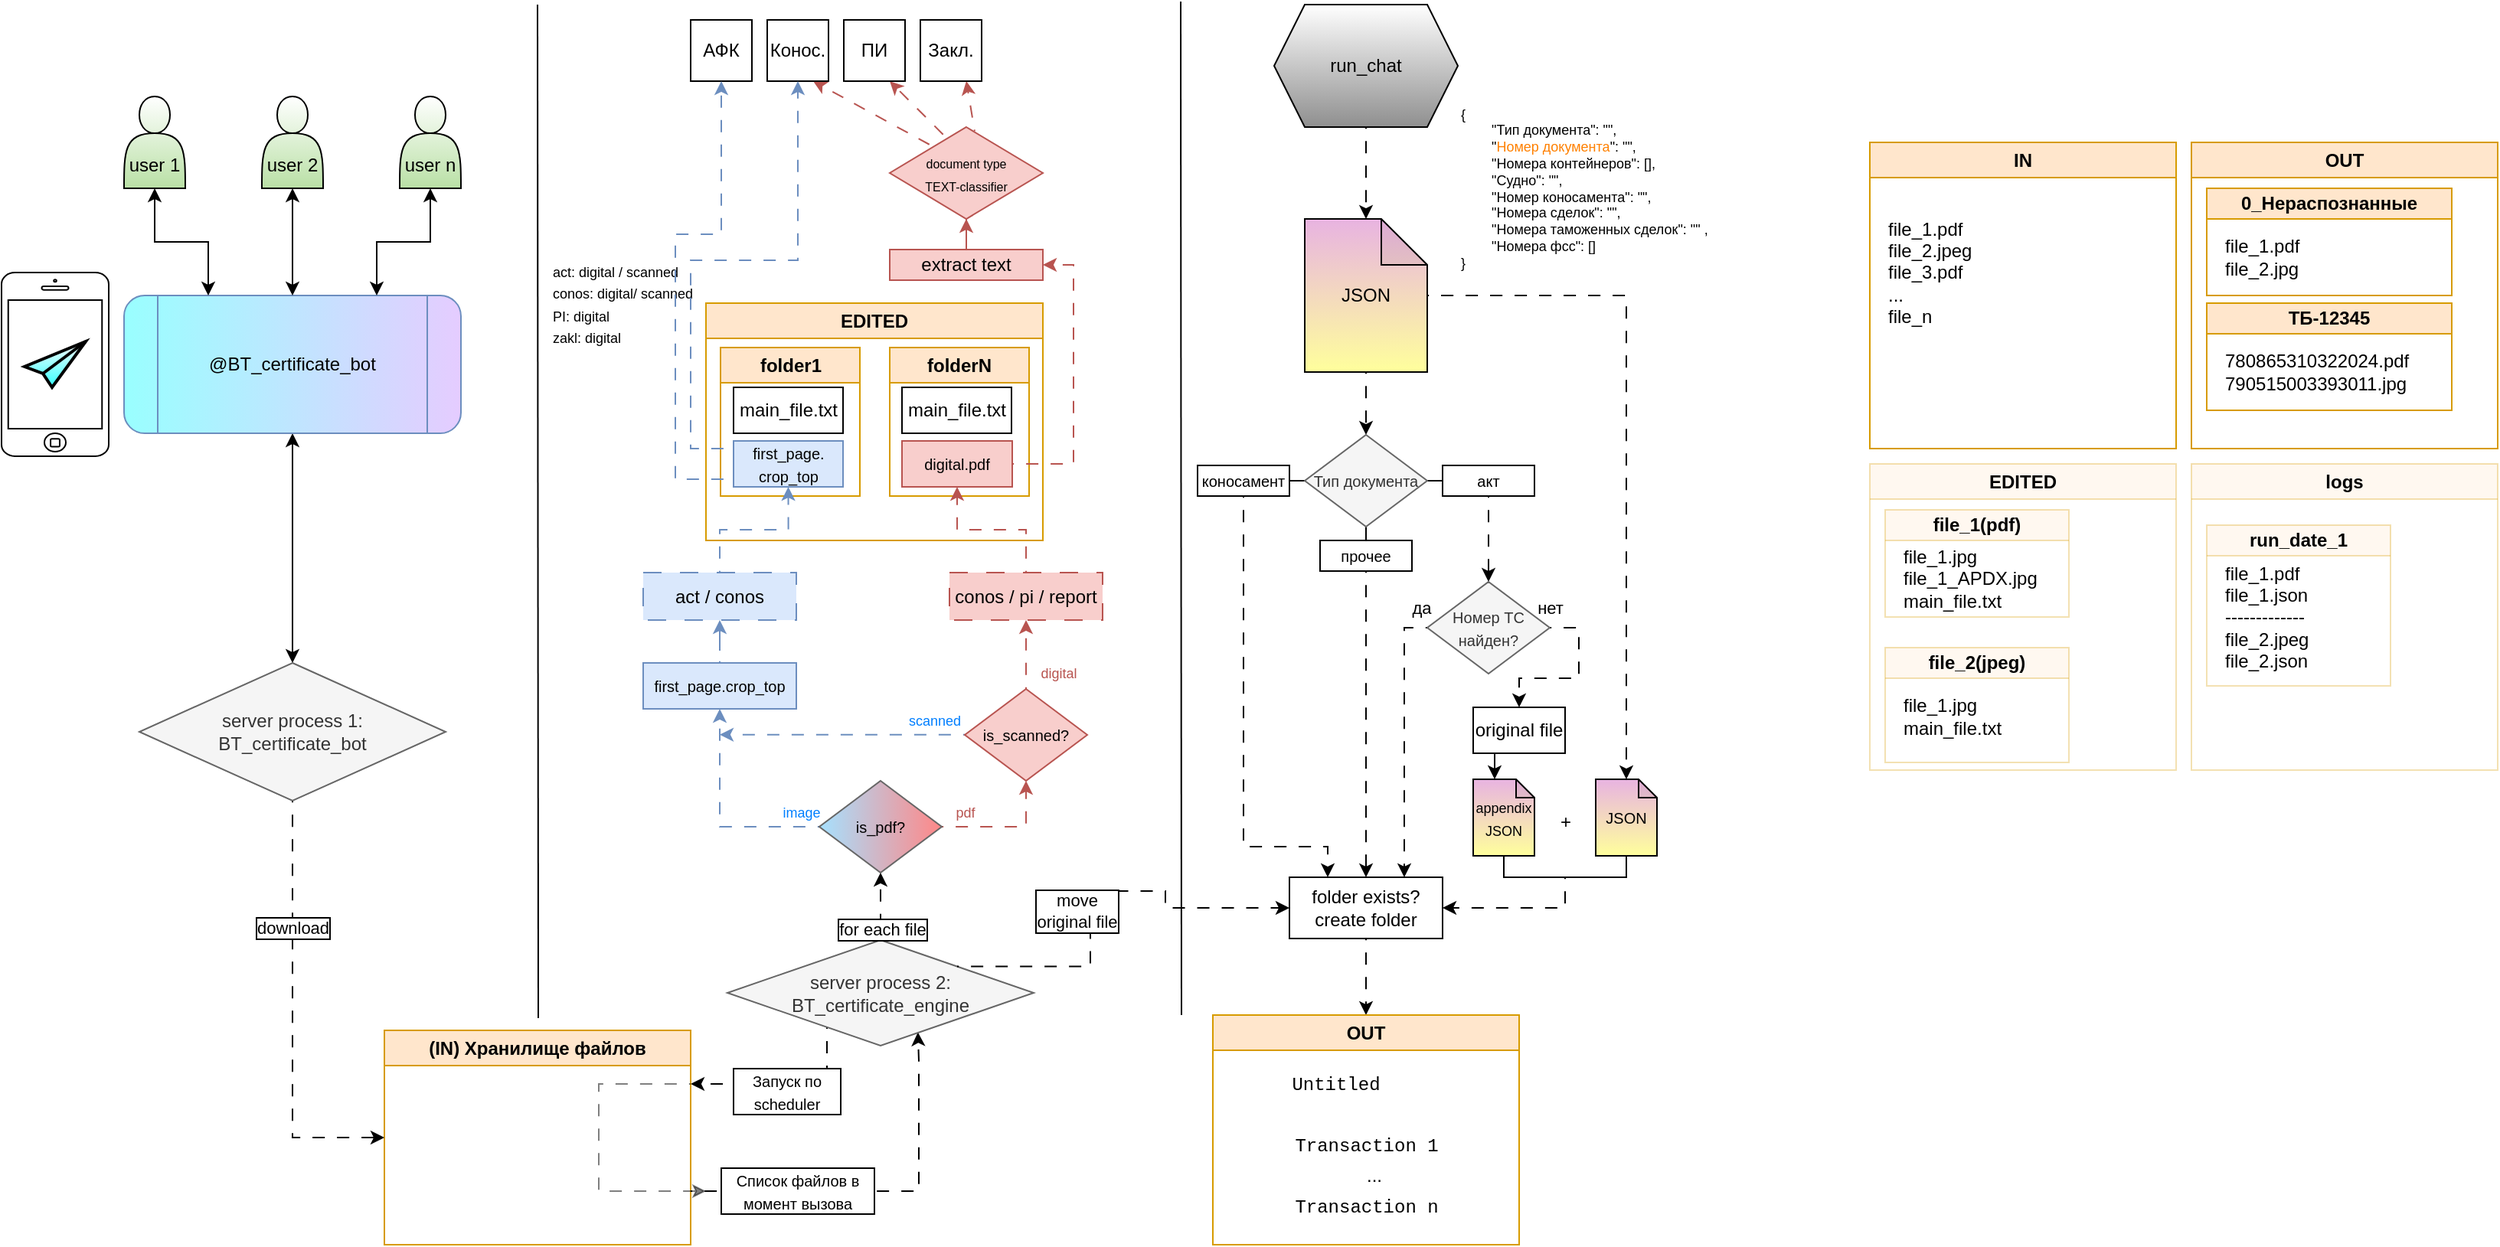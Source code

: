 <mxfile version="24.7.12">
  <diagram name="Страница — 1" id="nFlIvW7RXUWw04aqbfRn">
    <mxGraphModel dx="592" dy="327" grid="1" gridSize="10" guides="1" tooltips="1" connect="1" arrows="1" fold="1" page="1" pageScale="1" pageWidth="1169" pageHeight="827" math="0" shadow="0">
      <root>
        <mxCell id="0" />
        <mxCell id="1" parent="0" />
        <mxCell id="kq3kGYvFlhLmw1rVurGL-20" style="edgeStyle=orthogonalEdgeStyle;rounded=0;orthogonalLoop=1;jettySize=auto;html=1;flowAnimation=1;exitX=1;exitY=0.75;exitDx=0;exitDy=0;entryX=0.622;entryY=0.873;entryDx=0;entryDy=0;entryPerimeter=0;" parent="1" target="kq3kGYvFlhLmw1rVurGL-16" edge="1" source="-EUlAl6XK9tL0lI9C6Mr-7">
          <mxGeometry relative="1" as="geometry">
            <mxPoint x="480" y="790" as="sourcePoint" />
            <mxPoint x="609" y="730" as="targetPoint" />
            <Array as="points">
              <mxPoint x="580" y="785" />
              <mxPoint x="609" y="785" />
              <mxPoint x="609" y="700" />
            </Array>
          </mxGeometry>
        </mxCell>
        <mxCell id="kq3kGYvFlhLmw1rVurGL-22" style="edgeStyle=orthogonalEdgeStyle;rounded=0;orthogonalLoop=1;jettySize=auto;html=1;flowAnimation=1;entryX=1;entryY=0.25;entryDx=0;entryDy=0;" parent="1" source="kq3kGYvFlhLmw1rVurGL-16" edge="1" target="kq3kGYvFlhLmw1rVurGL-2">
          <mxGeometry relative="1" as="geometry">
            <mxPoint x="559" y="536" as="sourcePoint" />
            <mxPoint x="418" y="715" as="targetPoint" />
            <Array as="points">
              <mxPoint x="549" y="715" />
            </Array>
          </mxGeometry>
        </mxCell>
        <mxCell id="kq3kGYvFlhLmw1rVurGL-16" value="&lt;div&gt;server process 2:&lt;/div&gt;BT_certificate_engine" style="rhombus;whiteSpace=wrap;html=1;fillColor=#f5f5f5;fontColor=#333333;strokeColor=#666666;" parent="1" vertex="1">
          <mxGeometry x="484" y="621" width="200" height="69" as="geometry" />
        </mxCell>
        <mxCell id="kq3kGYvFlhLmw1rVurGL-52" value="" style="html=1;verticalLabelPosition=bottom;labelBackgroundColor=#ffffff;verticalAlign=top;shadow=0;dashed=0;strokeWidth=1;shape=mxgraph.ios7.misc.iphone;strokeColor=#000000;" parent="1" vertex="1">
          <mxGeometry x="10" y="185" width="70" height="120" as="geometry" />
        </mxCell>
        <mxCell id="kq3kGYvFlhLmw1rVurGL-1" value="" style="endArrow=none;html=1;rounded=0;" parent="1" edge="1">
          <mxGeometry width="50" height="50" relative="1" as="geometry">
            <mxPoint x="360.5" y="672" as="sourcePoint" />
            <mxPoint x="360" y="10" as="targetPoint" />
          </mxGeometry>
        </mxCell>
        <mxCell id="kq3kGYvFlhLmw1rVurGL-2" value="(IN) Хранилище файлов" style="swimlane;whiteSpace=wrap;html=1;fillColor=#ffe6cc;strokeColor=#d79b00;" parent="1" vertex="1">
          <mxGeometry x="260" y="680" width="200" height="140" as="geometry" />
        </mxCell>
        <mxCell id="kq3kGYvFlhLmw1rVurGL-6" style="edgeStyle=orthogonalEdgeStyle;rounded=0;orthogonalLoop=1;jettySize=auto;html=1;entryX=0.5;entryY=0;entryDx=0;entryDy=0;startArrow=classic;startFill=1;" parent="1" source="kq3kGYvFlhLmw1rVurGL-3" target="kq3kGYvFlhLmw1rVurGL-4" edge="1">
          <mxGeometry relative="1" as="geometry" />
        </mxCell>
        <mxCell id="kq3kGYvFlhLmw1rVurGL-3" value="&lt;div&gt;&lt;span style=&quot;background-color: initial;&quot;&gt;@BT_certificate_bot&lt;/span&gt;&lt;br&gt;&lt;/div&gt;" style="shape=process;whiteSpace=wrap;html=1;backgroundOutline=1;fillColor=#E5CCFF;strokeColor=#6c8ebf;gradientColor=#99FFFF;gradientDirection=west;rounded=1;" parent="1" vertex="1">
          <mxGeometry x="90" y="200" width="220" height="90" as="geometry" />
        </mxCell>
        <mxCell id="kq3kGYvFlhLmw1rVurGL-14" style="edgeStyle=orthogonalEdgeStyle;rounded=0;orthogonalLoop=1;jettySize=auto;html=1;entryX=0;entryY=0.5;entryDx=0;entryDy=0;flowAnimation=1;" parent="1" source="kq3kGYvFlhLmw1rVurGL-4" target="kq3kGYvFlhLmw1rVurGL-2" edge="1">
          <mxGeometry relative="1" as="geometry" />
        </mxCell>
        <mxCell id="kq3kGYvFlhLmw1rVurGL-18" value="download" style="edgeLabel;html=1;align=center;verticalAlign=middle;resizable=0;points=[];labelBorderColor=default;" parent="kq3kGYvFlhLmw1rVurGL-14" vertex="1" connectable="0">
          <mxGeometry x="-0.406" relative="1" as="geometry">
            <mxPoint as="offset" />
          </mxGeometry>
        </mxCell>
        <mxCell id="kq3kGYvFlhLmw1rVurGL-4" value="&lt;div&gt;server process 1:&lt;/div&gt;BT_certificate_bot" style="rhombus;whiteSpace=wrap;html=1;fillColor=#f5f5f5;fontColor=#333333;strokeColor=#666666;" parent="1" vertex="1">
          <mxGeometry x="100" y="440" width="200" height="90" as="geometry" />
        </mxCell>
        <mxCell id="kq3kGYvFlhLmw1rVurGL-11" style="edgeStyle=orthogonalEdgeStyle;rounded=0;orthogonalLoop=1;jettySize=auto;html=1;entryX=0.5;entryY=0;entryDx=0;entryDy=0;startArrow=classic;startFill=1;flowAnimation=0;" parent="1" source="kq3kGYvFlhLmw1rVurGL-7" target="kq3kGYvFlhLmw1rVurGL-3" edge="1">
          <mxGeometry relative="1" as="geometry" />
        </mxCell>
        <mxCell id="kq3kGYvFlhLmw1rVurGL-7" value="&lt;div&gt;&lt;br&gt;&lt;/div&gt;&lt;div&gt;&lt;br&gt;&lt;/div&gt;&lt;div&gt;user 2&lt;/div&gt;" style="shape=actor;whiteSpace=wrap;html=1;gradientColor=#B9E0A5;" parent="1" vertex="1">
          <mxGeometry x="180" y="70" width="40" height="60" as="geometry" />
        </mxCell>
        <mxCell id="kq3kGYvFlhLmw1rVurGL-12" style="edgeStyle=orthogonalEdgeStyle;rounded=0;orthogonalLoop=1;jettySize=auto;html=1;entryX=0.75;entryY=0;entryDx=0;entryDy=0;startArrow=classic;startFill=1;flowAnimation=0;" parent="1" source="kq3kGYvFlhLmw1rVurGL-8" target="kq3kGYvFlhLmw1rVurGL-3" edge="1">
          <mxGeometry relative="1" as="geometry" />
        </mxCell>
        <mxCell id="kq3kGYvFlhLmw1rVurGL-8" value="&lt;div&gt;&lt;br&gt;&lt;/div&gt;&lt;div&gt;&lt;br&gt;&lt;/div&gt;&lt;div&gt;user n&lt;/div&gt;" style="shape=actor;whiteSpace=wrap;html=1;gradientColor=#B9E0A5;" parent="1" vertex="1">
          <mxGeometry x="270" y="70" width="40" height="60" as="geometry" />
        </mxCell>
        <mxCell id="kq3kGYvFlhLmw1rVurGL-10" style="edgeStyle=orthogonalEdgeStyle;rounded=0;orthogonalLoop=1;jettySize=auto;html=1;entryX=0.25;entryY=0;entryDx=0;entryDy=0;startArrow=classic;startFill=1;flowAnimation=0;" parent="1" source="kq3kGYvFlhLmw1rVurGL-9" target="kq3kGYvFlhLmw1rVurGL-3" edge="1">
          <mxGeometry relative="1" as="geometry" />
        </mxCell>
        <mxCell id="kq3kGYvFlhLmw1rVurGL-9" value="&lt;div&gt;&lt;br&gt;&lt;/div&gt;&lt;div&gt;&lt;br&gt;&lt;/div&gt;&lt;div&gt;user 1&lt;/div&gt;" style="shape=actor;whiteSpace=wrap;html=1;gradientColor=#B9E0A5;" parent="1" vertex="1">
          <mxGeometry x="90" y="70" width="40" height="60" as="geometry" />
        </mxCell>
        <mxCell id="kq3kGYvFlhLmw1rVurGL-25" style="edgeStyle=orthogonalEdgeStyle;rounded=0;orthogonalLoop=1;jettySize=auto;html=1;entryX=0.5;entryY=1;entryDx=0;entryDy=0;flowAnimation=1;" parent="1" source="kq3kGYvFlhLmw1rVurGL-16" target="njDAms0orBpvmSmEVXDO-14" edge="1">
          <mxGeometry relative="1" as="geometry" />
        </mxCell>
        <mxCell id="kq3kGYvFlhLmw1rVurGL-39" style="edgeStyle=orthogonalEdgeStyle;rounded=0;orthogonalLoop=1;jettySize=auto;html=1;flowAnimation=1;entryX=0;entryY=0.5;entryDx=0;entryDy=0;exitX=1;exitY=0;exitDx=0;exitDy=0;" parent="1" source="kq3kGYvFlhLmw1rVurGL-16" target="kq3kGYvFlhLmw1rVurGL-38" edge="1">
          <mxGeometry relative="1" as="geometry">
            <Array as="points">
              <mxPoint x="721" y="589" />
              <mxPoint x="770" y="589" />
              <mxPoint x="770" y="600" />
            </Array>
            <mxPoint x="651" y="526" as="sourcePoint" />
            <mxPoint x="761" y="536" as="targetPoint" />
          </mxGeometry>
        </mxCell>
        <mxCell id="kq3kGYvFlhLmw1rVurGL-40" value="&lt;div&gt;move&lt;/div&gt;original file" style="edgeLabel;html=1;align=center;verticalAlign=middle;resizable=0;points=[];labelBorderColor=default;" parent="kq3kGYvFlhLmw1rVurGL-39" vertex="1" connectable="0">
          <mxGeometry x="-0.171" relative="1" as="geometry">
            <mxPoint x="-9" y="-9" as="offset" />
          </mxGeometry>
        </mxCell>
        <mxCell id="h1A5B0xEMKuemoL1fYNg-12" style="edgeStyle=orthogonalEdgeStyle;rounded=0;orthogonalLoop=1;jettySize=auto;html=1;entryX=0.5;entryY=1;entryDx=0;entryDy=0;fillColor=#dae8fc;strokeColor=#6c8ebf;flowAnimation=1;" edge="1" parent="1" source="kq3kGYvFlhLmw1rVurGL-24" target="-EUlAl6XK9tL0lI9C6Mr-10">
          <mxGeometry relative="1" as="geometry" />
        </mxCell>
        <mxCell id="kq3kGYvFlhLmw1rVurGL-24" value="&lt;font style=&quot;font-size: 10px;&quot;&gt;first_page.crop_top&lt;/font&gt;" style="rounded=0;whiteSpace=wrap;html=1;fillColor=#dae8fc;strokeColor=#6c8ebf;" parent="1" vertex="1">
          <mxGeometry x="429" y="440" width="100" height="30" as="geometry" />
        </mxCell>
        <mxCell id="kq3kGYvFlhLmw1rVurGL-30" value="run_chat" style="shape=hexagon;perimeter=hexagonPerimeter2;whiteSpace=wrap;html=1;fixedSize=1;gradientColor=#8F8F8F;" parent="1" vertex="1">
          <mxGeometry x="841" y="10" width="120" height="80" as="geometry" />
        </mxCell>
        <mxCell id="kq3kGYvFlhLmw1rVurGL-37" style="edgeStyle=orthogonalEdgeStyle;rounded=0;orthogonalLoop=1;jettySize=auto;html=1;flowAnimation=1;entryX=0.5;entryY=0;entryDx=0;entryDy=0;" parent="1" source="kq3kGYvFlhLmw1rVurGL-32" target="-EUlAl6XK9tL0lI9C6Mr-36" edge="1">
          <mxGeometry relative="1" as="geometry">
            <mxPoint x="901" y="314" as="targetPoint" />
          </mxGeometry>
        </mxCell>
        <mxCell id="kq3kGYvFlhLmw1rVurGL-32" value="JSON" style="shape=note;whiteSpace=wrap;html=1;backgroundOutline=1;darkOpacity=0.05;gradientColor=#FFFF9C;fillColor=#E8B3E1;" parent="1" vertex="1">
          <mxGeometry x="861" y="150" width="80" height="100" as="geometry" />
        </mxCell>
        <mxCell id="kq3kGYvFlhLmw1rVurGL-34" value="&lt;div style=&quot;font-size: 9px;&quot;&gt;&lt;font style=&quot;font-size: 9px;&quot;&gt;{&lt;/font&gt;&lt;/div&gt;&lt;div style=&quot;font-size: 9px;&quot;&gt;&lt;font style=&quot;font-size: 9px;&quot;&gt;&lt;span style=&quot;white-space: pre;&quot;&gt;&#x9;&lt;/span&gt;&quot;Тип документа&quot;: &quot;&quot;,&lt;br&gt;&lt;/font&gt;&lt;/div&gt;&lt;div style=&quot;font-size: 9px;&quot;&gt;&lt;span style=&quot;white-space-collapse: collapse;&quot;&gt;&lt;font style=&quot;font-size: 9px;&quot;&gt;&lt;span style=&quot;white-space-collapse: preserve;&quot;&gt;&#x9;&lt;/span&gt;&quot;&lt;font color=&quot;#ff8000&quot;&gt;Номер документа&lt;/font&gt;&quot;: &quot;&quot;,&lt;/font&gt;&lt;/span&gt;&lt;/div&gt;&lt;div style=&quot;font-size: 9px;&quot;&gt;&lt;span style=&quot;white-space-collapse: collapse;&quot;&gt;&lt;font style=&quot;font-size: 9px;&quot;&gt;&lt;span style=&quot;white-space-collapse: preserve;&quot;&gt;&#x9;&lt;/span&gt;&quot;Номера контейнеров&quot;: [],&lt;/font&gt;&lt;/span&gt;&lt;/div&gt;&lt;div style=&quot;font-size: 9px;&quot;&gt;&lt;span style=&quot;white-space-collapse: collapse;&quot;&gt;&lt;font style=&quot;font-size: 9px;&quot;&gt;&lt;span style=&quot;white-space-collapse: preserve;&quot;&gt;&#x9;&lt;/span&gt;&quot;Судно&quot;: &quot;&quot;,&lt;/font&gt;&lt;/span&gt;&lt;/div&gt;&lt;div style=&quot;font-size: 9px;&quot;&gt;&lt;span style=&quot;white-space-collapse: collapse;&quot;&gt;&lt;font style=&quot;font-size: 9px;&quot;&gt;&lt;span style=&quot;white-space-collapse: preserve;&quot;&gt;&#x9;&lt;/span&gt;&quot;Номер коносамента&quot;: &quot;&quot;,&lt;/font&gt;&lt;/span&gt;&lt;/div&gt;&lt;div style=&quot;font-size: 9px;&quot;&gt;&lt;span style=&quot;white-space-collapse: collapse;&quot;&gt;&lt;font style=&quot;font-size: 9px;&quot;&gt;&lt;span style=&quot;white-space-collapse: preserve;&quot;&gt;&#x9;&lt;/span&gt;&quot;Номера сделок&quot;: &quot;&quot;,&lt;/font&gt;&lt;/span&gt;&lt;/div&gt;&lt;div style=&quot;font-size: 9px;&quot;&gt;&lt;span style=&quot;white-space-collapse: collapse;&quot;&gt;&lt;font style=&quot;font-size: 9px;&quot;&gt;&lt;span style=&quot;white-space-collapse: preserve;&quot;&gt;&#x9;&lt;/span&gt;&quot;Номера таможенных сделок&quot;: &quot;&quot; ,&lt;/font&gt;&lt;/span&gt;&lt;/div&gt;&lt;div style=&quot;font-size: 9px;&quot;&gt;&lt;span style=&quot;white-space-collapse: collapse;&quot;&gt;&lt;font style=&quot;font-size: 9px;&quot;&gt;&lt;span style=&quot;white-space: pre;&quot;&gt;&#x9;&lt;/span&gt;&quot;Номера фсс&quot;: []&lt;/font&gt;&lt;/span&gt;&lt;/div&gt;&lt;div style=&quot;font-size: 9px;&quot;&gt;&lt;font style=&quot;font-size: 9px;&quot;&gt;}&lt;/font&gt;&lt;/div&gt;" style="text;html=1;align=left;verticalAlign=middle;resizable=0;points=[];autosize=1;strokeColor=none;fillColor=none;glass=0;rounded=0;" parent="1" vertex="1">
          <mxGeometry x="961" y="70" width="180" height="120" as="geometry" />
        </mxCell>
        <mxCell id="kq3kGYvFlhLmw1rVurGL-35" style="edgeStyle=orthogonalEdgeStyle;rounded=0;orthogonalLoop=1;jettySize=auto;html=1;entryX=0.5;entryY=0;entryDx=0;entryDy=0;entryPerimeter=0;flowAnimation=1;" parent="1" source="kq3kGYvFlhLmw1rVurGL-30" target="kq3kGYvFlhLmw1rVurGL-32" edge="1">
          <mxGeometry relative="1" as="geometry" />
        </mxCell>
        <mxCell id="kq3kGYvFlhLmw1rVurGL-41" style="edgeStyle=orthogonalEdgeStyle;rounded=0;orthogonalLoop=1;jettySize=auto;html=1;flowAnimation=1;entryX=0.5;entryY=0;entryDx=0;entryDy=0;" parent="1" source="kq3kGYvFlhLmw1rVurGL-38" target="kq3kGYvFlhLmw1rVurGL-43" edge="1">
          <mxGeometry relative="1" as="geometry">
            <mxPoint x="861" y="603.0" as="targetPoint" />
          </mxGeometry>
        </mxCell>
        <mxCell id="-EUlAl6XK9tL0lI9C6Mr-73" style="edgeStyle=orthogonalEdgeStyle;rounded=0;orthogonalLoop=1;jettySize=auto;html=1;exitX=0.5;exitY=1;exitDx=0;exitDy=0;flowAnimation=1;" parent="1" source="-EUlAl6XK9tL0lI9C6Mr-72" target="kq3kGYvFlhLmw1rVurGL-38" edge="1">
          <mxGeometry relative="1" as="geometry" />
        </mxCell>
        <mxCell id="kq3kGYvFlhLmw1rVurGL-38" value="folder exists?&lt;div&gt;create folder&lt;/div&gt;" style="rounded=0;whiteSpace=wrap;html=1;" parent="1" vertex="1">
          <mxGeometry x="851" y="580" width="100" height="40" as="geometry" />
        </mxCell>
        <mxCell id="kq3kGYvFlhLmw1rVurGL-43" value="OUT" style="swimlane;whiteSpace=wrap;html=1;fillColor=#ffe6cc;strokeColor=#d79b00;" parent="1" vertex="1">
          <mxGeometry x="801" y="670" width="200" height="150" as="geometry" />
        </mxCell>
        <mxCell id="kq3kGYvFlhLmw1rVurGL-44" value="" style="shape=image;verticalLabelPosition=bottom;labelBackgroundColor=default;verticalAlign=top;aspect=fixed;imageAspect=0;image=https://upload.wikimedia.org/wikipedia/commons/thumb/5/59/OneDrive_Folder_Icon.svg/2048px-OneDrive_Folder_Icon.svg.png;strokeWidth=0.5;" parent="kq3kGYvFlhLmw1rVurGL-43" vertex="1">
          <mxGeometry x="15" y="30" width="30" height="30" as="geometry" />
        </mxCell>
        <mxCell id="kq3kGYvFlhLmw1rVurGL-45" value="&lt;font face=&quot;Courier New&quot;&gt;Untitled&lt;/font&gt;" style="text;html=1;align=center;verticalAlign=middle;resizable=0;points=[];autosize=1;strokeColor=none;fillColor=none;" parent="kq3kGYvFlhLmw1rVurGL-43" vertex="1">
          <mxGeometry x="40" y="30" width="80" height="30" as="geometry" />
        </mxCell>
        <mxCell id="kq3kGYvFlhLmw1rVurGL-46" value="" style="shape=image;verticalLabelPosition=bottom;labelBackgroundColor=default;verticalAlign=top;aspect=fixed;imageAspect=0;image=https://upload.wikimedia.org/wikipedia/commons/thumb/5/59/OneDrive_Folder_Icon.svg/2048px-OneDrive_Folder_Icon.svg.png;strokeWidth=0.5;" parent="kq3kGYvFlhLmw1rVurGL-43" vertex="1">
          <mxGeometry x="15" y="70" width="30" height="30" as="geometry" />
        </mxCell>
        <mxCell id="kq3kGYvFlhLmw1rVurGL-47" value="&lt;font face=&quot;Courier New&quot;&gt;Transaction 1&lt;/font&gt;" style="text;html=1;align=center;verticalAlign=middle;resizable=0;points=[];autosize=1;strokeColor=none;fillColor=none;" parent="kq3kGYvFlhLmw1rVurGL-43" vertex="1">
          <mxGeometry x="40" y="70" width="120" height="30" as="geometry" />
        </mxCell>
        <mxCell id="kq3kGYvFlhLmw1rVurGL-48" value="" style="shape=image;verticalLabelPosition=bottom;labelBackgroundColor=default;verticalAlign=top;aspect=fixed;imageAspect=0;image=https://upload.wikimedia.org/wikipedia/commons/thumb/5/59/OneDrive_Folder_Icon.svg/2048px-OneDrive_Folder_Icon.svg.png;strokeWidth=0.5;" parent="kq3kGYvFlhLmw1rVurGL-43" vertex="1">
          <mxGeometry x="15" y="110" width="30" height="30" as="geometry" />
        </mxCell>
        <mxCell id="kq3kGYvFlhLmw1rVurGL-49" value="&lt;font face=&quot;Courier New&quot;&gt;Transaction n&lt;/font&gt;" style="text;html=1;align=center;verticalAlign=middle;resizable=0;points=[];autosize=1;strokeColor=none;fillColor=none;" parent="kq3kGYvFlhLmw1rVurGL-43" vertex="1">
          <mxGeometry x="40" y="110" width="120" height="30" as="geometry" />
        </mxCell>
        <mxCell id="kq3kGYvFlhLmw1rVurGL-50" value="..." style="text;html=1;align=center;verticalAlign=middle;resizable=0;points=[];autosize=1;strokeColor=none;fillColor=none;" parent="kq3kGYvFlhLmw1rVurGL-43" vertex="1">
          <mxGeometry x="90" y="90" width="30" height="30" as="geometry" />
        </mxCell>
        <mxCell id="kq3kGYvFlhLmw1rVurGL-51" value="" style="html=1;verticalLabelPosition=bottom;align=center;labelBackgroundColor=#ffffff;verticalAlign=top;strokeWidth=2;strokeColor=#000000;shadow=0;dashed=0;shape=mxgraph.ios7.icons.pointer;gradientColor=#33FFFF;" parent="1" vertex="1">
          <mxGeometry x="25" y="230" width="40" height="30" as="geometry" />
        </mxCell>
        <mxCell id="tVhSA4Isbbz2kF50FV48-4" value="IN" style="swimlane;whiteSpace=wrap;html=1;fillColor=#ffe6cc;strokeColor=#d79b00;" parent="1" vertex="1">
          <mxGeometry x="1230" y="100" width="200" height="200" as="geometry" />
        </mxCell>
        <mxCell id="tVhSA4Isbbz2kF50FV48-5" value="file_1.pdf&lt;div&gt;file_2.jpeg&lt;/div&gt;&lt;div&gt;file_3.pdf&lt;/div&gt;&lt;div&gt;...&lt;/div&gt;&lt;div&gt;file_n&lt;/div&gt;" style="text;html=1;align=left;verticalAlign=middle;resizable=0;points=[];autosize=1;strokeColor=none;fillColor=none;" parent="tVhSA4Isbbz2kF50FV48-4" vertex="1">
          <mxGeometry x="10" y="40" width="80" height="90" as="geometry" />
        </mxCell>
        <mxCell id="tVhSA4Isbbz2kF50FV48-6" value="EDITED" style="swimlane;whiteSpace=wrap;html=1;fillColor=#ffe6cc;strokeColor=#d79b00;opacity=30;" parent="1" vertex="1">
          <mxGeometry x="1230" y="310" width="200" height="200" as="geometry" />
        </mxCell>
        <mxCell id="tVhSA4Isbbz2kF50FV48-9" value="file_1(pdf)" style="swimlane;whiteSpace=wrap;html=1;fillColor=#ffe6cc;strokeColor=#d79b00;startSize=20;opacity=30;" parent="tVhSA4Isbbz2kF50FV48-6" vertex="1">
          <mxGeometry x="10" y="30" width="120" height="70" as="geometry" />
        </mxCell>
        <mxCell id="tVhSA4Isbbz2kF50FV48-11" value="file_1.jpg&lt;div&gt;file_1_APDX.jpg&lt;/div&gt;&lt;div&gt;main_file.txt&lt;/div&gt;" style="text;html=1;align=left;verticalAlign=middle;resizable=0;points=[];autosize=1;strokeColor=none;fillColor=none;opacity=30;" parent="tVhSA4Isbbz2kF50FV48-9" vertex="1">
          <mxGeometry x="10" y="15" width="110" height="60" as="geometry" />
        </mxCell>
        <mxCell id="tVhSA4Isbbz2kF50FV48-10" value="file_2(jpeg)" style="swimlane;whiteSpace=wrap;html=1;fillColor=#ffe6cc;strokeColor=#d79b00;startSize=20;opacity=30;" parent="tVhSA4Isbbz2kF50FV48-6" vertex="1">
          <mxGeometry x="10" y="120" width="120" height="75" as="geometry" />
        </mxCell>
        <mxCell id="tVhSA4Isbbz2kF50FV48-12" value="file_1.jpg&lt;div&gt;&lt;span style=&quot;background-color: initial;&quot;&gt;main_file.txt&lt;/span&gt;&lt;br&gt;&lt;/div&gt;" style="text;html=1;align=left;verticalAlign=middle;resizable=0;points=[];autosize=1;strokeColor=none;fillColor=none;opacity=30;" parent="tVhSA4Isbbz2kF50FV48-10" vertex="1">
          <mxGeometry x="10" y="25" width="90" height="40" as="geometry" />
        </mxCell>
        <mxCell id="tVhSA4Isbbz2kF50FV48-13" value="OUT" style="swimlane;whiteSpace=wrap;html=1;fillColor=#ffe6cc;strokeColor=#d79b00;" parent="1" vertex="1">
          <mxGeometry x="1440" y="100" width="200" height="200" as="geometry" />
        </mxCell>
        <mxCell id="njDAms0orBpvmSmEVXDO-1" value="0_Нераспознанные" style="swimlane;whiteSpace=wrap;html=1;fillColor=#ffe6cc;strokeColor=#d79b00;startSize=20;" parent="tVhSA4Isbbz2kF50FV48-13" vertex="1">
          <mxGeometry x="10" y="30" width="160" height="70" as="geometry" />
        </mxCell>
        <mxCell id="njDAms0orBpvmSmEVXDO-2" value="file_1.pdf&lt;div&gt;file_2.jpg&lt;br&gt;&lt;/div&gt;" style="text;html=1;align=left;verticalAlign=middle;resizable=0;points=[];autosize=1;strokeColor=none;fillColor=none;" parent="njDAms0orBpvmSmEVXDO-1" vertex="1">
          <mxGeometry x="10" y="25" width="70" height="40" as="geometry" />
        </mxCell>
        <mxCell id="njDAms0orBpvmSmEVXDO-3" value="ТБ-12345" style="swimlane;whiteSpace=wrap;html=1;fillColor=#ffe6cc;strokeColor=#d79b00;startSize=20;" parent="tVhSA4Isbbz2kF50FV48-13" vertex="1">
          <mxGeometry x="10" y="105" width="160" height="70" as="geometry" />
        </mxCell>
        <mxCell id="njDAms0orBpvmSmEVXDO-4" value="&lt;div&gt;780865310322024.pdf&lt;/div&gt;&lt;div&gt;&lt;span style=&quot;background-color: initial;&quot;&gt;790515003393011&lt;/span&gt;.jpg&lt;/div&gt;" style="text;html=1;align=left;verticalAlign=middle;resizable=0;points=[];autosize=1;strokeColor=none;fillColor=none;" parent="njDAms0orBpvmSmEVXDO-3" vertex="1">
          <mxGeometry x="10" y="25" width="140" height="40" as="geometry" />
        </mxCell>
        <mxCell id="tVhSA4Isbbz2kF50FV48-16" value="logs" style="swimlane;whiteSpace=wrap;html=1;fillColor=#ffe6cc;strokeColor=#d79b00;opacity=30;" parent="1" vertex="1">
          <mxGeometry x="1440" y="310" width="200" height="200" as="geometry" />
        </mxCell>
        <mxCell id="tVhSA4Isbbz2kF50FV48-22" value="run_date_1" style="swimlane;whiteSpace=wrap;html=1;fillColor=#ffe6cc;strokeColor=#d79b00;startSize=20;opacity=30;" parent="1" vertex="1">
          <mxGeometry x="1450" y="350" width="120" height="105" as="geometry" />
        </mxCell>
        <mxCell id="tVhSA4Isbbz2kF50FV48-23" value="file_1.pdf&lt;div&gt;file_1.json&lt;/div&gt;&lt;div&gt;-------------&lt;/div&gt;&lt;div&gt;file_2.jpeg&lt;/div&gt;&lt;div&gt;file_2.json&lt;/div&gt;" style="text;html=1;align=left;verticalAlign=middle;resizable=0;points=[];autosize=1;strokeColor=none;fillColor=none;opacity=30;" parent="tVhSA4Isbbz2kF50FV48-22" vertex="1">
          <mxGeometry x="10" y="15" width="80" height="90" as="geometry" />
        </mxCell>
        <mxCell id="njDAms0orBpvmSmEVXDO-6" style="edgeStyle=orthogonalEdgeStyle;rounded=0;orthogonalLoop=1;jettySize=auto;html=1;flowAnimation=1;fontColor=#3399FF;fillColor=#dae8fc;strokeColor=#6c8ebf;" parent="1" edge="1">
          <mxGeometry relative="1" as="geometry">
            <mxPoint x="479" y="486.83" as="targetPoint" />
            <mxPoint x="639" y="486.83" as="sourcePoint" />
          </mxGeometry>
        </mxCell>
        <mxCell id="njDAms0orBpvmSmEVXDO-7" value="&lt;font style=&quot;font-size: 9px;&quot;&gt;scanned&lt;/font&gt;" style="edgeLabel;html=1;align=center;verticalAlign=middle;resizable=0;points=[];fontColor=#007FFF;" parent="njDAms0orBpvmSmEVXDO-6" vertex="1" connectable="0">
          <mxGeometry x="-0.287" relative="1" as="geometry">
            <mxPoint x="37" y="-10" as="offset" />
          </mxGeometry>
        </mxCell>
        <mxCell id="njDAms0orBpvmSmEVXDO-9" style="edgeStyle=orthogonalEdgeStyle;rounded=0;orthogonalLoop=1;jettySize=auto;html=1;flowAnimation=1;exitX=0.5;exitY=0;exitDx=0;exitDy=0;fillColor=#f8cecc;strokeColor=#b85450;entryX=0.5;entryY=1;entryDx=0;entryDy=0;" parent="1" source="njDAms0orBpvmSmEVXDO-5" target="-EUlAl6XK9tL0lI9C6Mr-9" edge="1">
          <mxGeometry relative="1" as="geometry">
            <mxPoint x="679" y="370" as="targetPoint" />
            <Array as="points" />
          </mxGeometry>
        </mxCell>
        <mxCell id="njDAms0orBpvmSmEVXDO-10" value="&lt;font style=&quot;font-size: 9px;&quot;&gt;digital&lt;/font&gt;" style="edgeLabel;html=1;align=center;verticalAlign=middle;resizable=0;points=[];fontColor=#B85450;" parent="njDAms0orBpvmSmEVXDO-9" vertex="1" connectable="0">
          <mxGeometry x="-0.6" y="-2" relative="1" as="geometry">
            <mxPoint x="19" y="-2" as="offset" />
          </mxGeometry>
        </mxCell>
        <mxCell id="njDAms0orBpvmSmEVXDO-5" value="&lt;font style=&quot;font-size: 10px;&quot;&gt;is_scanned?&lt;/font&gt;" style="rhombus;whiteSpace=wrap;html=1;fillColor=#f8cecc;strokeColor=#b85450;" parent="1" vertex="1">
          <mxGeometry x="639" y="457" width="80" height="60" as="geometry" />
        </mxCell>
        <mxCell id="njDAms0orBpvmSmEVXDO-15" style="edgeStyle=orthogonalEdgeStyle;rounded=0;orthogonalLoop=1;jettySize=auto;html=1;entryX=0.5;entryY=1;entryDx=0;entryDy=0;flowAnimation=1;fillColor=#f8cecc;strokeColor=#b85450;" parent="1" source="njDAms0orBpvmSmEVXDO-14" target="njDAms0orBpvmSmEVXDO-5" edge="1">
          <mxGeometry relative="1" as="geometry">
            <mxPoint x="679" y="477" as="targetPoint" />
          </mxGeometry>
        </mxCell>
        <mxCell id="njDAms0orBpvmSmEVXDO-17" value="&lt;font style=&quot;font-size: 9px;&quot;&gt;pdf&lt;/font&gt;" style="edgeLabel;html=1;align=center;verticalAlign=middle;resizable=0;points=[];fontColor=#B85450;" parent="njDAms0orBpvmSmEVXDO-15" vertex="1" connectable="0">
          <mxGeometry x="-0.307" relative="1" as="geometry">
            <mxPoint x="-15" y="-10" as="offset" />
          </mxGeometry>
        </mxCell>
        <mxCell id="njDAms0orBpvmSmEVXDO-16" style="edgeStyle=orthogonalEdgeStyle;rounded=0;orthogonalLoop=1;jettySize=auto;html=1;entryX=0.5;entryY=1;entryDx=0;entryDy=0;flowAnimation=1;fillColor=#dae8fc;strokeColor=#6c8ebf;" parent="1" source="njDAms0orBpvmSmEVXDO-14" target="kq3kGYvFlhLmw1rVurGL-24" edge="1">
          <mxGeometry relative="1" as="geometry" />
        </mxCell>
        <mxCell id="njDAms0orBpvmSmEVXDO-18" value="&lt;font style=&quot;font-size: 9px;&quot;&gt;image&lt;/font&gt;" style="edgeLabel;html=1;align=center;verticalAlign=middle;resizable=0;points=[];fontColor=#007FFF;" parent="njDAms0orBpvmSmEVXDO-16" vertex="1" connectable="0">
          <mxGeometry x="-0.718" relative="1" as="geometry">
            <mxPoint x="8" y="-10" as="offset" />
          </mxGeometry>
        </mxCell>
        <mxCell id="njDAms0orBpvmSmEVXDO-14" value="&lt;font style=&quot;font-size: 10px;&quot;&gt;is_pdf?&lt;/font&gt;" style="rhombus;whiteSpace=wrap;html=1;gradientColor=#FF8787;gradientDirection=east;fillColor=#A6E1FF;strokeWidth=1;strokeColor=#666666;" parent="1" vertex="1">
          <mxGeometry x="544" y="517" width="80" height="60" as="geometry" />
        </mxCell>
        <mxCell id="W8CIVgpLSEFgTAD0cFvs-1" value="EDITED" style="swimlane;whiteSpace=wrap;html=1;fillColor=#ffe6cc;strokeColor=#d79b00;" parent="1" vertex="1">
          <mxGeometry x="470" y="205" width="220" height="155" as="geometry" />
        </mxCell>
        <mxCell id="h1A5B0xEMKuemoL1fYNg-16" value="folder1" style="swimlane;whiteSpace=wrap;html=1;fillColor=#ffe6cc;strokeColor=#d79b00;" vertex="1" parent="W8CIVgpLSEFgTAD0cFvs-1">
          <mxGeometry x="9.5" y="29" width="91" height="97" as="geometry" />
        </mxCell>
        <mxCell id="-EUlAl6XK9tL0lI9C6Mr-30" value="&lt;div&gt;&lt;span style=&quot;font-size: 10px;&quot;&gt;first_page.&lt;/span&gt;&lt;/div&gt;&lt;div&gt;&lt;span style=&quot;font-size: 10px;&quot;&gt;crop_top&lt;/span&gt;&lt;br&gt;&lt;/div&gt;" style="rounded=0;whiteSpace=wrap;html=1;fillColor=#dae8fc;strokeColor=#6c8ebf;" parent="h1A5B0xEMKuemoL1fYNg-16" vertex="1">
          <mxGeometry x="8.5" y="61" width="71.5" height="30" as="geometry" />
        </mxCell>
        <mxCell id="h1A5B0xEMKuemoL1fYNg-19" value="main_file.txt" style="rounded=0;whiteSpace=wrap;html=1;" vertex="1" parent="h1A5B0xEMKuemoL1fYNg-16">
          <mxGeometry x="8.5" y="26" width="71.5" height="30" as="geometry" />
        </mxCell>
        <mxCell id="h1A5B0xEMKuemoL1fYNg-17" value="folderN" style="swimlane;whiteSpace=wrap;html=1;fillColor=#ffe6cc;strokeColor=#d79b00;" vertex="1" parent="W8CIVgpLSEFgTAD0cFvs-1">
          <mxGeometry x="120" y="29" width="91" height="97" as="geometry" />
        </mxCell>
        <mxCell id="-EUlAl6XK9tL0lI9C6Mr-27" value="&lt;font style=&quot;font-size: 10px;&quot;&gt;digital.pdf&lt;/font&gt;" style="rounded=0;whiteSpace=wrap;html=1;fillColor=#f8cecc;strokeColor=#b85450;" parent="h1A5B0xEMKuemoL1fYNg-17" vertex="1">
          <mxGeometry x="8" y="61" width="72" height="30" as="geometry" />
        </mxCell>
        <mxCell id="h1A5B0xEMKuemoL1fYNg-20" value="main_file.txt" style="rounded=0;whiteSpace=wrap;html=1;" vertex="1" parent="h1A5B0xEMKuemoL1fYNg-17">
          <mxGeometry x="8" y="26" width="71.5" height="30" as="geometry" />
        </mxCell>
        <mxCell id="-EUlAl6XK9tL0lI9C6Mr-17" style="rounded=0;orthogonalLoop=1;jettySize=auto;html=1;entryX=0.75;entryY=1;entryDx=0;entryDy=0;flowAnimation=1;fillColor=#f8cecc;strokeColor=#b85450;" parent="1" target="-EUlAl6XK9tL0lI9C6Mr-15" edge="1">
          <mxGeometry relative="1" as="geometry">
            <mxPoint x="645.455" y="92.727" as="sourcePoint" />
          </mxGeometry>
        </mxCell>
        <mxCell id="-EUlAl6XK9tL0lI9C6Mr-18" style="rounded=0;orthogonalLoop=1;jettySize=auto;html=1;entryX=0.75;entryY=1;entryDx=0;entryDy=0;flowAnimation=1;fillColor=#f8cecc;strokeColor=#b85450;" parent="1" target="-EUlAl6XK9tL0lI9C6Mr-14" edge="1">
          <mxGeometry relative="1" as="geometry">
            <mxPoint x="631.25" y="101.25" as="sourcePoint" />
          </mxGeometry>
        </mxCell>
        <mxCell id="-EUlAl6XK9tL0lI9C6Mr-19" style="rounded=0;orthogonalLoop=1;jettySize=auto;html=1;entryX=0.75;entryY=1;entryDx=0;entryDy=0;flowAnimation=1;fillColor=#f8cecc;strokeColor=#b85450;" parent="1" target="-EUlAl6XK9tL0lI9C6Mr-13" edge="1">
          <mxGeometry relative="1" as="geometry">
            <mxPoint x="623.81" y="105.714" as="sourcePoint" />
          </mxGeometry>
        </mxCell>
        <mxCell id="W8CIVgpLSEFgTAD0cFvs-2" value="&lt;span style=&quot;font-size: 8px;&quot;&gt;document type&lt;/span&gt;&lt;div&gt;&lt;span style=&quot;font-size: 8px;&quot;&gt;TEXT-classifier&lt;/span&gt;&lt;/div&gt;" style="rhombus;whiteSpace=wrap;html=1;fillColor=#f8cecc;strokeColor=#b85450;" parent="1" vertex="1">
          <mxGeometry x="590" y="90" width="100" height="60" as="geometry" />
        </mxCell>
        <mxCell id="W8CIVgpLSEFgTAD0cFvs-3" value="&lt;font style=&quot;font-size: 9px;&quot;&gt;act: digital / scanned&lt;/font&gt;&lt;div&gt;&lt;font style=&quot;font-size: 9px;&quot;&gt;conos: digital/ scanned&lt;/font&gt;&lt;/div&gt;&lt;div style=&quot;&quot;&gt;&lt;font style=&quot;font-size: 9px;&quot;&gt;PI: digital&lt;/font&gt;&lt;/div&gt;&lt;div&gt;&lt;font style=&quot;font-size: 9px;&quot;&gt;zakl: digital&lt;/font&gt;&lt;/div&gt;" style="text;html=1;align=left;verticalAlign=middle;resizable=0;points=[];autosize=1;strokeColor=none;fillColor=none;" parent="1" vertex="1">
          <mxGeometry x="368" y="170" width="120" height="70" as="geometry" />
        </mxCell>
        <mxCell id="-EUlAl6XK9tL0lI9C6Mr-4" value="" style="edgeStyle=orthogonalEdgeStyle;orthogonalLoop=1;jettySize=auto;html=1;rounded=0;exitX=1;exitY=0.25;exitDx=0;exitDy=0;flowAnimation=1;opacity=50;" parent="1" source="kq3kGYvFlhLmw1rVurGL-2" edge="1">
          <mxGeometry width="100" relative="1" as="geometry">
            <mxPoint x="391" y="715.0" as="sourcePoint" />
            <mxPoint x="470" y="785" as="targetPoint" />
            <Array as="points">
              <mxPoint x="400" y="715" />
              <mxPoint x="400" y="785" />
            </Array>
          </mxGeometry>
        </mxCell>
        <mxCell id="-EUlAl6XK9tL0lI9C6Mr-6" value="&lt;font style=&quot;font-size: 10px;&quot;&gt;Запуск по scheduler&lt;/font&gt;" style="rounded=0;whiteSpace=wrap;html=1;" parent="1" vertex="1">
          <mxGeometry x="488" y="705" width="70" height="30" as="geometry" />
        </mxCell>
        <mxCell id="h1A5B0xEMKuemoL1fYNg-15" style="edgeStyle=orthogonalEdgeStyle;rounded=0;orthogonalLoop=1;jettySize=auto;html=1;entryX=0.5;entryY=1;entryDx=0;entryDy=0;fillColor=#f8cecc;strokeColor=#b85450;flowAnimation=1;" edge="1" parent="1" source="-EUlAl6XK9tL0lI9C6Mr-9" target="-EUlAl6XK9tL0lI9C6Mr-27">
          <mxGeometry relative="1" as="geometry" />
        </mxCell>
        <mxCell id="-EUlAl6XK9tL0lI9C6Mr-9" value="conos / pi / report" style="rounded=0;whiteSpace=wrap;html=1;fillColor=#f8cecc;strokeColor=#b85450;dashed=1;dashPattern=12 12;" parent="1" vertex="1">
          <mxGeometry x="629" y="381" width="100" height="31" as="geometry" />
        </mxCell>
        <mxCell id="h1A5B0xEMKuemoL1fYNg-14" style="edgeStyle=orthogonalEdgeStyle;rounded=0;orthogonalLoop=1;jettySize=auto;html=1;entryX=0.5;entryY=1;entryDx=0;entryDy=0;flowAnimation=1;fillColor=#dae8fc;strokeColor=#6c8ebf;" edge="1" parent="1" source="-EUlAl6XK9tL0lI9C6Mr-10" target="-EUlAl6XK9tL0lI9C6Mr-30">
          <mxGeometry relative="1" as="geometry" />
        </mxCell>
        <mxCell id="-EUlAl6XK9tL0lI9C6Mr-10" value="act / conos" style="rounded=0;whiteSpace=wrap;html=1;fillColor=#dae8fc;strokeColor=#6c8ebf;fillStyle=auto;glass=0;dashed=1;dashPattern=12 12;" parent="1" vertex="1">
          <mxGeometry x="429" y="381" width="100" height="31" as="geometry" />
        </mxCell>
        <mxCell id="-EUlAl6XK9tL0lI9C6Mr-11" value="АФК" style="whiteSpace=wrap;html=1;aspect=fixed;" parent="1" vertex="1">
          <mxGeometry x="460" y="20" width="40" height="40" as="geometry" />
        </mxCell>
        <mxCell id="-EUlAl6XK9tL0lI9C6Mr-13" value="Конос." style="whiteSpace=wrap;html=1;aspect=fixed;" parent="1" vertex="1">
          <mxGeometry x="510" y="20" width="40" height="40" as="geometry" />
        </mxCell>
        <mxCell id="-EUlAl6XK9tL0lI9C6Mr-14" value="ПИ" style="whiteSpace=wrap;html=1;aspect=fixed;" parent="1" vertex="1">
          <mxGeometry x="560" y="20" width="40" height="40" as="geometry" />
        </mxCell>
        <mxCell id="-EUlAl6XK9tL0lI9C6Mr-15" value="Закл." style="whiteSpace=wrap;html=1;aspect=fixed;" parent="1" vertex="1">
          <mxGeometry x="610" y="20" width="40" height="40" as="geometry" />
        </mxCell>
        <mxCell id="-EUlAl6XK9tL0lI9C6Mr-45" style="edgeStyle=orthogonalEdgeStyle;rounded=0;orthogonalLoop=1;jettySize=auto;html=1;entryX=0;entryY=0.5;entryDx=0;entryDy=0;endArrow=none;endFill=0;" parent="1" source="-EUlAl6XK9tL0lI9C6Mr-36" target="-EUlAl6XK9tL0lI9C6Mr-39" edge="1">
          <mxGeometry relative="1" as="geometry" />
        </mxCell>
        <mxCell id="-EUlAl6XK9tL0lI9C6Mr-46" style="edgeStyle=orthogonalEdgeStyle;rounded=0;orthogonalLoop=1;jettySize=auto;html=1;entryX=1;entryY=0.5;entryDx=0;entryDy=0;endArrow=none;endFill=0;" parent="1" source="-EUlAl6XK9tL0lI9C6Mr-36" target="-EUlAl6XK9tL0lI9C6Mr-40" edge="1">
          <mxGeometry relative="1" as="geometry" />
        </mxCell>
        <mxCell id="-EUlAl6XK9tL0lI9C6Mr-76" style="edgeStyle=orthogonalEdgeStyle;rounded=0;orthogonalLoop=1;jettySize=auto;html=1;entryX=0.5;entryY=0;entryDx=0;entryDy=0;endArrow=none;endFill=0;" parent="1" source="-EUlAl6XK9tL0lI9C6Mr-36" target="-EUlAl6XK9tL0lI9C6Mr-75" edge="1">
          <mxGeometry relative="1" as="geometry" />
        </mxCell>
        <mxCell id="-EUlAl6XK9tL0lI9C6Mr-36" value="&lt;span style=&quot;font-size: 10px;&quot;&gt;Тип документа&lt;/span&gt;" style="rhombus;whiteSpace=wrap;html=1;gradientDirection=east;fillColor=#f5f5f5;strokeWidth=1;strokeColor=#666666;fontColor=#333333;" parent="1" vertex="1">
          <mxGeometry x="861" y="291" width="80" height="60" as="geometry" />
        </mxCell>
        <mxCell id="-EUlAl6XK9tL0lI9C6Mr-42" style="edgeStyle=orthogonalEdgeStyle;rounded=0;orthogonalLoop=1;jettySize=auto;html=1;entryX=0.5;entryY=0;entryDx=0;entryDy=0;flowAnimation=1;" parent="1" source="-EUlAl6XK9tL0lI9C6Mr-39" target="-EUlAl6XK9tL0lI9C6Mr-44" edge="1">
          <mxGeometry relative="1" as="geometry">
            <mxPoint x="981.0" y="371" as="targetPoint" />
          </mxGeometry>
        </mxCell>
        <mxCell id="-EUlAl6XK9tL0lI9C6Mr-39" value="&lt;font style=&quot;font-size: 10px;&quot;&gt;акт&lt;/font&gt;" style="rounded=0;whiteSpace=wrap;html=1;" parent="1" vertex="1">
          <mxGeometry x="951" y="311" width="60" height="20" as="geometry" />
        </mxCell>
        <mxCell id="-EUlAl6XK9tL0lI9C6Mr-41" style="edgeStyle=orthogonalEdgeStyle;rounded=0;orthogonalLoop=1;jettySize=auto;html=1;entryX=0.25;entryY=0;entryDx=0;entryDy=0;flowAnimation=1;" parent="1" source="-EUlAl6XK9tL0lI9C6Mr-40" target="kq3kGYvFlhLmw1rVurGL-38" edge="1">
          <mxGeometry relative="1" as="geometry">
            <mxPoint x="821" y="371.0" as="targetPoint" />
            <Array as="points">
              <mxPoint x="821" y="560" />
              <mxPoint x="876" y="560" />
            </Array>
          </mxGeometry>
        </mxCell>
        <mxCell id="-EUlAl6XK9tL0lI9C6Mr-40" value="&lt;font style=&quot;font-size: 10px;&quot;&gt;коносамент&lt;/font&gt;" style="rounded=0;whiteSpace=wrap;html=1;" parent="1" vertex="1">
          <mxGeometry x="791" y="311" width="60" height="20" as="geometry" />
        </mxCell>
        <mxCell id="-EUlAl6XK9tL0lI9C6Mr-55" style="edgeStyle=orthogonalEdgeStyle;rounded=0;orthogonalLoop=1;jettySize=auto;html=1;entryX=0.5;entryY=0;entryDx=0;entryDy=0;exitX=1;exitY=0.5;exitDx=0;exitDy=0;flowAnimation=1;" parent="1" source="-EUlAl6XK9tL0lI9C6Mr-44" target="-EUlAl6XK9tL0lI9C6Mr-59" edge="1">
          <mxGeometry relative="1" as="geometry">
            <Array as="points">
              <mxPoint x="1040" y="417" />
              <mxPoint x="1040" y="450" />
              <mxPoint x="1001" y="450" />
            </Array>
          </mxGeometry>
        </mxCell>
        <mxCell id="-EUlAl6XK9tL0lI9C6Mr-69" value="нет" style="edgeLabel;html=1;align=center;verticalAlign=middle;resizable=0;points=[];" parent="-EUlAl6XK9tL0lI9C6Mr-55" vertex="1" connectable="0">
          <mxGeometry x="-0.88" y="-1" relative="1" as="geometry">
            <mxPoint x="-7" y="-14" as="offset" />
          </mxGeometry>
        </mxCell>
        <mxCell id="-EUlAl6XK9tL0lI9C6Mr-57" style="edgeStyle=orthogonalEdgeStyle;rounded=0;orthogonalLoop=1;jettySize=auto;html=1;entryX=0.75;entryY=0;entryDx=0;entryDy=0;flowAnimation=1;" parent="1" source="-EUlAl6XK9tL0lI9C6Mr-44" target="kq3kGYvFlhLmw1rVurGL-38" edge="1">
          <mxGeometry relative="1" as="geometry">
            <mxPoint x="861" y="410" as="targetPoint" />
            <Array as="points">
              <mxPoint x="926" y="417" />
            </Array>
          </mxGeometry>
        </mxCell>
        <mxCell id="-EUlAl6XK9tL0lI9C6Mr-78" value="да" style="edgeLabel;html=1;align=center;verticalAlign=middle;resizable=0;points=[];" parent="-EUlAl6XK9tL0lI9C6Mr-57" vertex="1" connectable="0">
          <mxGeometry x="-0.915" relative="1" as="geometry">
            <mxPoint x="3" y="-13" as="offset" />
          </mxGeometry>
        </mxCell>
        <mxCell id="-EUlAl6XK9tL0lI9C6Mr-44" value="&lt;span style=&quot;font-size: 10px;&quot;&gt;Номер ТС&lt;/span&gt;&lt;div&gt;&lt;span style=&quot;font-size: 10px;&quot;&gt;найден?&lt;/span&gt;&lt;/div&gt;" style="rhombus;whiteSpace=wrap;html=1;gradientDirection=east;fillColor=#f5f5f5;strokeWidth=1;strokeColor=#666666;fontColor=#333333;" parent="1" vertex="1">
          <mxGeometry x="941" y="387" width="80" height="60" as="geometry" />
        </mxCell>
        <mxCell id="-EUlAl6XK9tL0lI9C6Mr-60" style="edgeStyle=orthogonalEdgeStyle;rounded=0;orthogonalLoop=1;jettySize=auto;html=1;entryX=0;entryY=0;entryDx=14;entryDy=0;entryPerimeter=0;" parent="1" source="-EUlAl6XK9tL0lI9C6Mr-59" target="-EUlAl6XK9tL0lI9C6Mr-61" edge="1">
          <mxGeometry relative="1" as="geometry">
            <mxPoint x="1031" y="546" as="targetPoint" />
            <Array as="points">
              <mxPoint x="985" y="491" />
            </Array>
          </mxGeometry>
        </mxCell>
        <mxCell id="-EUlAl6XK9tL0lI9C6Mr-59" value="original file" style="rounded=0;whiteSpace=wrap;html=1;" parent="1" vertex="1">
          <mxGeometry x="971" y="469" width="60" height="30" as="geometry" />
        </mxCell>
        <mxCell id="-EUlAl6XK9tL0lI9C6Mr-61" value="&lt;div&gt;&lt;font style=&quot;font-size: 9px;&quot;&gt;appendix&lt;/font&gt;&lt;/div&gt;&lt;font style=&quot;font-size: 9px;&quot;&gt;JSON&lt;/font&gt;" style="shape=note;whiteSpace=wrap;html=1;backgroundOutline=1;darkOpacity=0.05;gradientColor=#FFFF9C;fillColor=#E8B3E1;size=12;" parent="1" vertex="1">
          <mxGeometry x="971" y="516" width="40" height="50" as="geometry" />
        </mxCell>
        <mxCell id="-EUlAl6XK9tL0lI9C6Mr-64" value="&lt;div&gt;&lt;font size=&quot;1&quot;&gt;JSON&lt;/font&gt;&lt;/div&gt;" style="shape=note;whiteSpace=wrap;html=1;backgroundOutline=1;darkOpacity=0.05;gradientColor=#FFFF9C;fillColor=#E8B3E1;size=12;" parent="1" vertex="1">
          <mxGeometry x="1051" y="516" width="40" height="50" as="geometry" />
        </mxCell>
        <mxCell id="-EUlAl6XK9tL0lI9C6Mr-65" value="+" style="text;html=1;align=center;verticalAlign=middle;resizable=0;points=[];autosize=1;strokeColor=none;fillColor=none;" parent="1" vertex="1">
          <mxGeometry x="1016" y="529" width="30" height="30" as="geometry" />
        </mxCell>
        <mxCell id="-EUlAl6XK9tL0lI9C6Mr-72" value="" style="shape=partialRectangle;whiteSpace=wrap;html=1;bottom=1;right=1;left=1;top=0;fillColor=none;routingCenterX=-0.5;" parent="1" vertex="1">
          <mxGeometry x="991" y="566" width="80" height="14" as="geometry" />
        </mxCell>
        <mxCell id="-EUlAl6XK9tL0lI9C6Mr-74" style="edgeStyle=orthogonalEdgeStyle;rounded=0;orthogonalLoop=1;jettySize=auto;html=1;flowAnimation=1;exitX=0.5;exitY=1;exitDx=0;exitDy=0;entryX=0.5;entryY=0;entryDx=0;entryDy=0;" parent="1" source="-EUlAl6XK9tL0lI9C6Mr-75" target="kq3kGYvFlhLmw1rVurGL-38" edge="1">
          <mxGeometry relative="1" as="geometry">
            <mxPoint x="910" y="550" as="targetPoint" />
          </mxGeometry>
        </mxCell>
        <mxCell id="-EUlAl6XK9tL0lI9C6Mr-75" value="&lt;font style=&quot;font-size: 10px;&quot;&gt;прочее&lt;/font&gt;" style="rounded=0;whiteSpace=wrap;html=1;" parent="1" vertex="1">
          <mxGeometry x="871" y="360" width="60" height="20" as="geometry" />
        </mxCell>
        <mxCell id="-EUlAl6XK9tL0lI9C6Mr-77" style="edgeStyle=orthogonalEdgeStyle;rounded=0;orthogonalLoop=1;jettySize=auto;html=1;entryX=0.5;entryY=0;entryDx=0;entryDy=0;entryPerimeter=0;flowAnimation=1;" parent="1" source="kq3kGYvFlhLmw1rVurGL-32" target="-EUlAl6XK9tL0lI9C6Mr-64" edge="1">
          <mxGeometry relative="1" as="geometry" />
        </mxCell>
        <mxCell id="h1A5B0xEMKuemoL1fYNg-1" value="" style="endArrow=none;html=1;rounded=0;" edge="1" parent="1">
          <mxGeometry width="50" height="50" relative="1" as="geometry">
            <mxPoint x="780.5" y="670" as="sourcePoint" />
            <mxPoint x="780" y="8" as="targetPoint" />
          </mxGeometry>
        </mxCell>
        <mxCell id="h1A5B0xEMKuemoL1fYNg-5" value="for each file&lt;div&gt;&lt;/div&gt;" style="edgeLabel;html=1;align=center;verticalAlign=middle;resizable=0;points=[];labelBorderColor=default;" vertex="1" connectable="0" parent="1">
          <mxGeometry x="584.996" y="614.001" as="geometry" />
        </mxCell>
        <mxCell id="h1A5B0xEMKuemoL1fYNg-24" style="edgeStyle=orthogonalEdgeStyle;rounded=0;orthogonalLoop=1;jettySize=auto;html=1;entryX=0.5;entryY=1;entryDx=0;entryDy=0;fillColor=#f8cecc;strokeColor=#b85450;" edge="1" parent="1" source="h1A5B0xEMKuemoL1fYNg-10" target="W8CIVgpLSEFgTAD0cFvs-2">
          <mxGeometry relative="1" as="geometry" />
        </mxCell>
        <mxCell id="h1A5B0xEMKuemoL1fYNg-10" value="extract&amp;nbsp;&lt;span style=&quot;background-color: initial;&quot;&gt;text&lt;/span&gt;" style="rounded=0;whiteSpace=wrap;html=1;fillColor=#f8cecc;strokeColor=#b85450;" vertex="1" parent="1">
          <mxGeometry x="590" y="170" width="100" height="20" as="geometry" />
        </mxCell>
        <mxCell id="h1A5B0xEMKuemoL1fYNg-21" value="" style="edgeStyle=orthogonalEdgeStyle;rounded=0;orthogonalLoop=1;jettySize=auto;html=1;flowAnimation=1;entryX=0.649;entryY=0.861;entryDx=0;entryDy=0;entryPerimeter=0;exitX=1;exitY=0.75;exitDx=0;exitDy=0;" edge="1" parent="1" source="kq3kGYvFlhLmw1rVurGL-2" target="-EUlAl6XK9tL0lI9C6Mr-7">
          <mxGeometry relative="1" as="geometry">
            <mxPoint x="460" y="785" as="sourcePoint" />
            <mxPoint x="614" y="698" as="targetPoint" />
            <Array as="points" />
          </mxGeometry>
        </mxCell>
        <mxCell id="-EUlAl6XK9tL0lI9C6Mr-7" value="&lt;span style=&quot;font-size: 10px;&quot;&gt;Список файлов в момент вызова&lt;/span&gt;" style="rounded=0;whiteSpace=wrap;html=1;" parent="1" vertex="1">
          <mxGeometry x="480" y="770" width="100" height="30" as="geometry" />
        </mxCell>
        <mxCell id="h1A5B0xEMKuemoL1fYNg-22" style="edgeStyle=orthogonalEdgeStyle;rounded=0;orthogonalLoop=1;jettySize=auto;html=1;entryX=1;entryY=0.5;entryDx=0;entryDy=0;flowAnimation=1;fillColor=#f8cecc;strokeColor=#b85450;" edge="1" parent="1" source="-EUlAl6XK9tL0lI9C6Mr-27" target="h1A5B0xEMKuemoL1fYNg-10">
          <mxGeometry relative="1" as="geometry">
            <mxPoint x="710" y="230" as="targetPoint" />
            <Array as="points">
              <mxPoint x="710" y="310" />
              <mxPoint x="710" y="180" />
            </Array>
          </mxGeometry>
        </mxCell>
        <mxCell id="h1A5B0xEMKuemoL1fYNg-25" style="edgeStyle=orthogonalEdgeStyle;rounded=0;orthogonalLoop=1;jettySize=auto;html=1;entryX=0.5;entryY=1;entryDx=0;entryDy=0;fillColor=#dae8fc;strokeColor=#6c8ebf;flowAnimation=1;exitX=0;exitY=0.25;exitDx=0;exitDy=0;" edge="1" parent="1" source="-EUlAl6XK9tL0lI9C6Mr-30" target="-EUlAl6XK9tL0lI9C6Mr-13">
          <mxGeometry relative="1" as="geometry">
            <Array as="points">
              <mxPoint x="488" y="300" />
              <mxPoint x="460" y="300" />
              <mxPoint x="460" y="177" />
              <mxPoint x="530" y="177" />
            </Array>
          </mxGeometry>
        </mxCell>
        <mxCell id="h1A5B0xEMKuemoL1fYNg-26" style="edgeStyle=orthogonalEdgeStyle;rounded=0;orthogonalLoop=1;jettySize=auto;html=1;entryX=0.5;entryY=1;entryDx=0;entryDy=0;fillColor=#dae8fc;strokeColor=#6c8ebf;flowAnimation=1;exitX=0;exitY=0.75;exitDx=0;exitDy=0;" edge="1" parent="1" source="-EUlAl6XK9tL0lI9C6Mr-30" target="-EUlAl6XK9tL0lI9C6Mr-11">
          <mxGeometry relative="1" as="geometry">
            <Array as="points">
              <mxPoint x="488" y="320" />
              <mxPoint x="450" y="320" />
              <mxPoint x="450" y="160" />
              <mxPoint x="480" y="160" />
            </Array>
          </mxGeometry>
        </mxCell>
      </root>
    </mxGraphModel>
  </diagram>
</mxfile>
